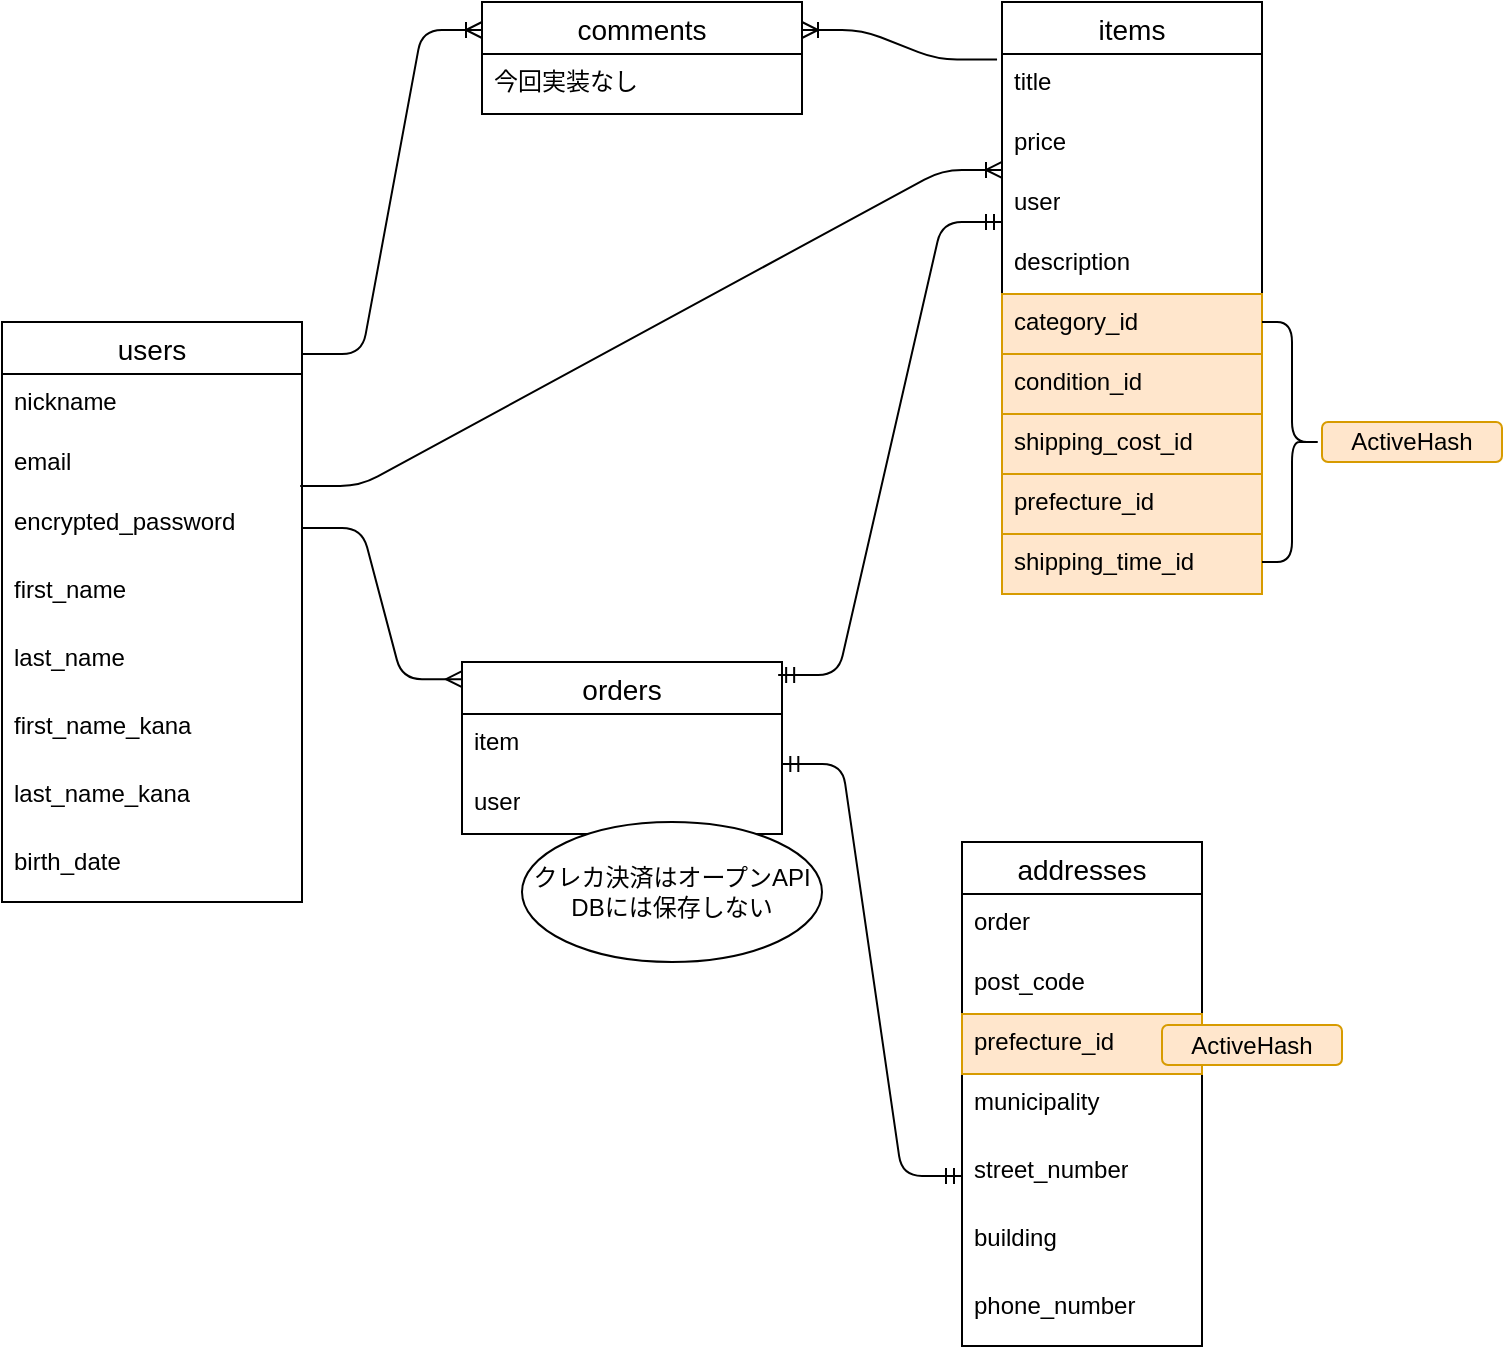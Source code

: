 <mxfile>
    <diagram id="vU8WoWOZX9i6tQ11-zIc" name="ページ1">
        <mxGraphModel dx="902" dy="779" grid="1" gridSize="10" guides="1" tooltips="1" connect="1" arrows="1" fold="1" page="1" pageScale="1" pageWidth="827" pageHeight="1169" math="0" shadow="0">
            <root>
                <mxCell id="0"/>
                <mxCell id="1" parent="0"/>
                <mxCell id="2" value="users" style="swimlane;fontStyle=0;childLayout=stackLayout;horizontal=1;startSize=26;horizontalStack=0;resizeParent=1;resizeParentMax=0;resizeLast=0;collapsible=1;marginBottom=0;align=center;fontSize=14;" parent="1" vertex="1">
                    <mxGeometry x="10" y="230" width="150" height="290" as="geometry">
                        <mxRectangle x="40" y="230" width="60" height="30" as="alternateBounds"/>
                    </mxGeometry>
                </mxCell>
                <mxCell id="3" value="nickname" style="text;strokeColor=none;fillColor=none;spacingLeft=4;spacingRight=4;overflow=hidden;rotatable=0;points=[[0,0.5],[1,0.5]];portConstraint=eastwest;fontSize=12;whiteSpace=wrap;html=1;" parent="2" vertex="1">
                    <mxGeometry y="26" width="150" height="30" as="geometry"/>
                </mxCell>
                <mxCell id="4" value="email" style="text;strokeColor=none;fillColor=none;spacingLeft=4;spacingRight=4;overflow=hidden;rotatable=0;points=[[0,0.5],[1,0.5]];portConstraint=eastwest;fontSize=12;whiteSpace=wrap;html=1;" parent="2" vertex="1">
                    <mxGeometry y="56" width="150" height="30" as="geometry"/>
                </mxCell>
                <mxCell id="5" value="encrypted_password" style="text;strokeColor=none;fillColor=none;spacingLeft=4;spacingRight=4;overflow=hidden;rotatable=0;points=[[0,0.5],[1,0.5]];portConstraint=eastwest;fontSize=12;whiteSpace=wrap;html=1;" parent="2" vertex="1">
                    <mxGeometry y="86" width="150" height="34" as="geometry"/>
                </mxCell>
                <mxCell id="11" value="first_name" style="text;strokeColor=none;fillColor=none;spacingLeft=4;spacingRight=4;overflow=hidden;rotatable=0;points=[[0,0.5],[1,0.5]];portConstraint=eastwest;fontSize=12;whiteSpace=wrap;html=1;" parent="2" vertex="1">
                    <mxGeometry y="120" width="150" height="34" as="geometry"/>
                </mxCell>
                <mxCell id="91" value="last_name" style="text;strokeColor=none;fillColor=none;spacingLeft=4;spacingRight=4;overflow=hidden;rotatable=0;points=[[0,0.5],[1,0.5]];portConstraint=eastwest;fontSize=12;whiteSpace=wrap;html=1;" vertex="1" parent="2">
                    <mxGeometry y="154" width="150" height="34" as="geometry"/>
                </mxCell>
                <mxCell id="12" value="first_name_kana" style="text;strokeColor=none;fillColor=none;spacingLeft=4;spacingRight=4;overflow=hidden;rotatable=0;points=[[0,0.5],[1,0.5]];portConstraint=eastwest;fontSize=12;whiteSpace=wrap;html=1;" parent="2" vertex="1">
                    <mxGeometry y="188" width="150" height="34" as="geometry"/>
                </mxCell>
                <mxCell id="94" value="last_name_kana" style="text;strokeColor=none;fillColor=none;spacingLeft=4;spacingRight=4;overflow=hidden;rotatable=0;points=[[0,0.5],[1,0.5]];portConstraint=eastwest;fontSize=12;whiteSpace=wrap;html=1;" vertex="1" parent="2">
                    <mxGeometry y="222" width="150" height="34" as="geometry"/>
                </mxCell>
                <mxCell id="68" value="birth_date" style="text;strokeColor=none;fillColor=none;spacingLeft=4;spacingRight=4;overflow=hidden;rotatable=0;points=[[0,0.5],[1,0.5]];portConstraint=eastwest;fontSize=12;whiteSpace=wrap;html=1;" parent="2" vertex="1">
                    <mxGeometry y="256" width="150" height="34" as="geometry"/>
                </mxCell>
                <mxCell id="6" value="items" style="swimlane;fontStyle=0;childLayout=stackLayout;horizontal=1;startSize=26;horizontalStack=0;resizeParent=1;resizeParentMax=0;resizeLast=0;collapsible=1;marginBottom=0;align=center;fontSize=14;" parent="1" vertex="1">
                    <mxGeometry x="510" y="70" width="130" height="296" as="geometry"/>
                </mxCell>
                <mxCell id="7" value="title" style="text;strokeColor=none;fillColor=none;spacingLeft=4;spacingRight=4;overflow=hidden;rotatable=0;points=[[0,0.5],[1,0.5]];portConstraint=eastwest;fontSize=12;whiteSpace=wrap;html=1;" parent="6" vertex="1">
                    <mxGeometry y="26" width="130" height="30" as="geometry"/>
                </mxCell>
                <mxCell id="8" value="price" style="text;strokeColor=none;fillColor=none;spacingLeft=4;spacingRight=4;overflow=hidden;rotatable=0;points=[[0,0.5],[1,0.5]];portConstraint=eastwest;fontSize=12;whiteSpace=wrap;html=1;" parent="6" vertex="1">
                    <mxGeometry y="56" width="130" height="30" as="geometry"/>
                </mxCell>
                <mxCell id="9" value="user" style="text;strokeColor=none;fillColor=none;spacingLeft=4;spacingRight=4;overflow=hidden;rotatable=0;points=[[0,0.5],[1,0.5]];portConstraint=eastwest;fontSize=12;whiteSpace=wrap;html=1;" parent="6" vertex="1">
                    <mxGeometry y="86" width="130" height="30" as="geometry"/>
                </mxCell>
                <mxCell id="15" value="description" style="text;strokeColor=none;fillColor=none;spacingLeft=4;spacingRight=4;overflow=hidden;rotatable=0;points=[[0,0.5],[1,0.5]];portConstraint=eastwest;fontSize=12;whiteSpace=wrap;html=1;" parent="6" vertex="1">
                    <mxGeometry y="116" width="130" height="30" as="geometry"/>
                </mxCell>
                <mxCell id="69" value="category_id" style="text;strokeColor=#d79b00;fillColor=#ffe6cc;spacingLeft=4;spacingRight=4;overflow=hidden;rotatable=0;points=[[0,0.5],[1,0.5]];portConstraint=eastwest;fontSize=12;whiteSpace=wrap;html=1;" parent="6" vertex="1">
                    <mxGeometry y="146" width="130" height="30" as="geometry"/>
                </mxCell>
                <mxCell id="70" value="condition_id" style="text;strokeColor=#d79b00;fillColor=#ffe6cc;spacingLeft=4;spacingRight=4;overflow=hidden;rotatable=0;points=[[0,0.5],[1,0.5]];portConstraint=eastwest;fontSize=12;whiteSpace=wrap;html=1;" parent="6" vertex="1">
                    <mxGeometry y="176" width="130" height="30" as="geometry"/>
                </mxCell>
                <mxCell id="71" value="shipping_cost_id" style="text;strokeColor=#d79b00;fillColor=#ffe6cc;spacingLeft=4;spacingRight=4;overflow=hidden;rotatable=0;points=[[0,0.5],[1,0.5]];portConstraint=eastwest;fontSize=12;whiteSpace=wrap;html=1;" parent="6" vertex="1">
                    <mxGeometry y="206" width="130" height="30" as="geometry"/>
                </mxCell>
                <mxCell id="81" value="prefecture_id" style="text;strokeColor=#d79b00;fillColor=#ffe6cc;spacingLeft=4;spacingRight=4;overflow=hidden;rotatable=0;points=[[0,0.5],[1,0.5]];portConstraint=eastwest;fontSize=12;whiteSpace=wrap;html=1;" parent="6" vertex="1">
                    <mxGeometry y="236" width="130" height="30" as="geometry"/>
                </mxCell>
                <mxCell id="82" value="shipping_time_id" style="text;strokeColor=#d79b00;fillColor=#ffe6cc;spacingLeft=4;spacingRight=4;overflow=hidden;rotatable=0;points=[[0,0.5],[1,0.5]];portConstraint=eastwest;fontSize=12;whiteSpace=wrap;html=1;" parent="6" vertex="1">
                    <mxGeometry y="266" width="130" height="30" as="geometry"/>
                </mxCell>
                <mxCell id="18" value="" style="edgeStyle=entityRelationEdgeStyle;fontSize=12;html=1;endArrow=ERoneToMany;entryX=0;entryY=-0.067;entryDx=0;entryDy=0;entryPerimeter=0;exitX=0.994;exitY=-0.118;exitDx=0;exitDy=0;exitPerimeter=0;" parent="1" source="5" target="9" edge="1">
                    <mxGeometry width="100" height="100" relative="1" as="geometry">
                        <mxPoint x="260" y="450" as="sourcePoint"/>
                        <mxPoint x="360" y="350" as="targetPoint"/>
                    </mxGeometry>
                </mxCell>
                <mxCell id="21" value="" style="edgeStyle=entityRelationEdgeStyle;fontSize=12;html=1;endArrow=ERoneToMany;exitX=-0.019;exitY=0.097;exitDx=0;exitDy=0;exitPerimeter=0;entryX=1;entryY=0.25;entryDx=0;entryDy=0;" parent="1" source="6" target="22" edge="1">
                    <mxGeometry width="100" height="100" relative="1" as="geometry">
                        <mxPoint x="460" y="190" as="sourcePoint"/>
                        <mxPoint x="560" y="90" as="targetPoint"/>
                    </mxGeometry>
                </mxCell>
                <mxCell id="22" value="comments" style="swimlane;fontStyle=0;childLayout=stackLayout;horizontal=1;startSize=26;horizontalStack=0;resizeParent=1;resizeParentMax=0;resizeLast=0;collapsible=1;marginBottom=0;align=center;fontSize=14;" parent="1" vertex="1">
                    <mxGeometry x="250" y="70" width="160" height="56" as="geometry"/>
                </mxCell>
                <mxCell id="23" value="今回実装なし" style="text;strokeColor=none;fillColor=none;spacingLeft=4;spacingRight=4;overflow=hidden;rotatable=0;points=[[0,0.5],[1,0.5]];portConstraint=eastwest;fontSize=12;whiteSpace=wrap;html=1;" parent="22" vertex="1">
                    <mxGeometry y="26" width="160" height="30" as="geometry"/>
                </mxCell>
                <mxCell id="30" value="" style="edgeStyle=entityRelationEdgeStyle;fontSize=12;html=1;endArrow=ERoneToMany;entryX=0;entryY=0.25;entryDx=0;entryDy=0;" parent="1" target="22" edge="1">
                    <mxGeometry width="100" height="100" relative="1" as="geometry">
                        <mxPoint x="160" y="246" as="sourcePoint"/>
                        <mxPoint x="410" y="190" as="targetPoint"/>
                    </mxGeometry>
                </mxCell>
                <mxCell id="31" value="orders" style="swimlane;fontStyle=0;childLayout=stackLayout;horizontal=1;startSize=26;horizontalStack=0;resizeParent=1;resizeParentMax=0;resizeLast=0;collapsible=1;marginBottom=0;align=center;fontSize=14;" parent="1" vertex="1">
                    <mxGeometry x="240" y="400" width="160" height="86" as="geometry">
                        <mxRectangle x="40" y="230" width="60" height="30" as="alternateBounds"/>
                    </mxGeometry>
                </mxCell>
                <mxCell id="32" value="item" style="text;strokeColor=none;fillColor=none;spacingLeft=4;spacingRight=4;overflow=hidden;rotatable=0;points=[[0,0.5],[1,0.5]];portConstraint=eastwest;fontSize=12;whiteSpace=wrap;html=1;" parent="31" vertex="1">
                    <mxGeometry y="26" width="160" height="30" as="geometry"/>
                </mxCell>
                <mxCell id="33" value="user" style="text;strokeColor=none;fillColor=none;spacingLeft=4;spacingRight=4;overflow=hidden;rotatable=0;points=[[0,0.5],[1,0.5]];portConstraint=eastwest;fontSize=12;whiteSpace=wrap;html=1;" parent="31" vertex="1">
                    <mxGeometry y="56" width="160" height="30" as="geometry"/>
                </mxCell>
                <mxCell id="38" value="" style="edgeStyle=entityRelationEdgeStyle;fontSize=12;html=1;endArrow=ERmandOne;startArrow=ERmandOne;entryX=0;entryY=0.8;entryDx=0;entryDy=0;entryPerimeter=0;exitX=0.988;exitY=0.075;exitDx=0;exitDy=0;exitPerimeter=0;" parent="1" source="31" target="9" edge="1">
                    <mxGeometry width="100" height="100" relative="1" as="geometry">
                        <mxPoint x="220" y="562" as="sourcePoint"/>
                        <mxPoint x="390" y="350" as="targetPoint"/>
                    </mxGeometry>
                </mxCell>
                <mxCell id="39" value="addresses" style="swimlane;fontStyle=0;childLayout=stackLayout;horizontal=1;startSize=26;horizontalStack=0;resizeParent=1;resizeParentMax=0;resizeLast=0;collapsible=1;marginBottom=0;align=center;fontSize=14;" parent="1" vertex="1">
                    <mxGeometry x="490" y="490" width="120" height="252" as="geometry">
                        <mxRectangle x="40" y="230" width="60" height="30" as="alternateBounds"/>
                    </mxGeometry>
                </mxCell>
                <mxCell id="40" value="order" style="text;strokeColor=none;fillColor=none;spacingLeft=4;spacingRight=4;overflow=hidden;rotatable=0;points=[[0,0.5],[1,0.5]];portConstraint=eastwest;fontSize=12;whiteSpace=wrap;html=1;" parent="39" vertex="1">
                    <mxGeometry y="26" width="120" height="30" as="geometry"/>
                </mxCell>
                <mxCell id="41" value="post_code" style="text;strokeColor=none;fillColor=none;spacingLeft=4;spacingRight=4;overflow=hidden;rotatable=0;points=[[0,0.5],[1,0.5]];portConstraint=eastwest;fontSize=12;whiteSpace=wrap;html=1;" parent="39" vertex="1">
                    <mxGeometry y="56" width="120" height="30" as="geometry"/>
                </mxCell>
                <mxCell id="87" value="prefecture_id" style="text;strokeColor=#d79b00;fillColor=#ffe6cc;spacingLeft=4;spacingRight=4;overflow=hidden;rotatable=0;points=[[0,0.5],[1,0.5]];portConstraint=eastwest;fontSize=12;whiteSpace=wrap;html=1;" parent="39" vertex="1">
                    <mxGeometry y="86" width="120" height="30" as="geometry"/>
                </mxCell>
                <mxCell id="42" value="municipality" style="text;strokeColor=none;fillColor=none;spacingLeft=4;spacingRight=4;overflow=hidden;rotatable=0;points=[[0,0.5],[1,0.5]];portConstraint=eastwest;fontSize=12;whiteSpace=wrap;html=1;" parent="39" vertex="1">
                    <mxGeometry y="116" width="120" height="34" as="geometry"/>
                </mxCell>
                <mxCell id="43" value="street_number" style="text;strokeColor=none;fillColor=none;spacingLeft=4;spacingRight=4;overflow=hidden;rotatable=0;points=[[0,0.5],[1,0.5]];portConstraint=eastwest;fontSize=12;whiteSpace=wrap;html=1;" parent="39" vertex="1">
                    <mxGeometry y="150" width="120" height="34" as="geometry"/>
                </mxCell>
                <mxCell id="44" value="building" style="text;strokeColor=none;fillColor=none;spacingLeft=4;spacingRight=4;overflow=hidden;rotatable=0;points=[[0,0.5],[1,0.5]];portConstraint=eastwest;fontSize=12;whiteSpace=wrap;html=1;" parent="39" vertex="1">
                    <mxGeometry y="184" width="120" height="34" as="geometry"/>
                </mxCell>
                <mxCell id="45" value="phone_number" style="text;strokeColor=none;fillColor=none;spacingLeft=4;spacingRight=4;overflow=hidden;rotatable=0;points=[[0,0.5],[1,0.5]];portConstraint=eastwest;fontSize=12;whiteSpace=wrap;html=1;" parent="39" vertex="1">
                    <mxGeometry y="218" width="120" height="34" as="geometry"/>
                </mxCell>
                <mxCell id="54" value="" style="edgeStyle=entityRelationEdgeStyle;fontSize=12;html=1;endArrow=ERmany;exitX=1;exitY=0.5;exitDx=0;exitDy=0;entryX=0;entryY=0.1;entryDx=0;entryDy=0;entryPerimeter=0;" parent="1" source="5" target="31" edge="1">
                    <mxGeometry width="100" height="100" relative="1" as="geometry">
                        <mxPoint x="270" y="450" as="sourcePoint"/>
                        <mxPoint x="370" y="350" as="targetPoint"/>
                    </mxGeometry>
                </mxCell>
                <mxCell id="62" value="クレカ決済はオープンAPI&lt;div&gt;DBには保存しない&lt;/div&gt;" style="ellipse;whiteSpace=wrap;html=1;align=center;" parent="1" vertex="1">
                    <mxGeometry x="270" y="480" width="150" height="70" as="geometry"/>
                </mxCell>
                <mxCell id="84" value="&lt;span style=&quot;color: rgb(0, 0, 0); font-family: Helvetica; font-style: normal; font-variant-ligatures: normal; font-variant-caps: normal; font-weight: 400; letter-spacing: normal; orphans: 2; text-align: center; text-indent: 0px; text-transform: none; widows: 2; word-spacing: 0px; -webkit-text-stroke-width: 0px; white-space: normal; text-decoration-thickness: initial; text-decoration-style: initial; text-decoration-color: initial; float: none; display: inline !important;&quot;&gt;&lt;font style=&quot;&quot;&gt;ActiveHash&lt;/font&gt;&lt;/span&gt;" style="rounded=1;whiteSpace=wrap;html=1;fillColor=#ffe6cc;strokeColor=#d79b00;" parent="1" vertex="1">
                    <mxGeometry x="670" y="280" width="90" height="20" as="geometry"/>
                </mxCell>
                <mxCell id="85" value="" style="shape=curlyBracket;whiteSpace=wrap;html=1;rounded=1;flipH=1;labelPosition=right;verticalLabelPosition=middle;align=left;verticalAlign=middle;" parent="1" vertex="1">
                    <mxGeometry x="640" y="230" width="30" height="120" as="geometry"/>
                </mxCell>
                <mxCell id="88" value="&lt;span style=&quot;color: rgb(0, 0, 0); font-family: Helvetica; font-style: normal; font-variant-ligatures: normal; font-variant-caps: normal; font-weight: 400; letter-spacing: normal; orphans: 2; text-align: center; text-indent: 0px; text-transform: none; widows: 2; word-spacing: 0px; -webkit-text-stroke-width: 0px; white-space: normal; text-decoration-thickness: initial; text-decoration-style: initial; text-decoration-color: initial; float: none; display: inline !important;&quot;&gt;&lt;font style=&quot;&quot;&gt;ActiveHash&lt;/font&gt;&lt;/span&gt;" style="rounded=1;whiteSpace=wrap;html=1;fillColor=#ffe6cc;strokeColor=#d79b00;" parent="1" vertex="1">
                    <mxGeometry x="590" y="581.5" width="90" height="20" as="geometry"/>
                </mxCell>
                <mxCell id="97" value="" style="edgeStyle=entityRelationEdgeStyle;fontSize=12;html=1;endArrow=ERmandOne;startArrow=ERmandOne;entryX=0;entryY=0.5;entryDx=0;entryDy=0;exitX=1.001;exitY=0.835;exitDx=0;exitDy=0;exitPerimeter=0;" edge="1" parent="1" source="32" target="43">
                    <mxGeometry width="100" height="100" relative="1" as="geometry">
                        <mxPoint x="408" y="416" as="sourcePoint"/>
                        <mxPoint x="520" y="190" as="targetPoint"/>
                        <Array as="points">
                            <mxPoint x="420" y="450"/>
                        </Array>
                    </mxGeometry>
                </mxCell>
            </root>
        </mxGraphModel>
    </diagram>
</mxfile>